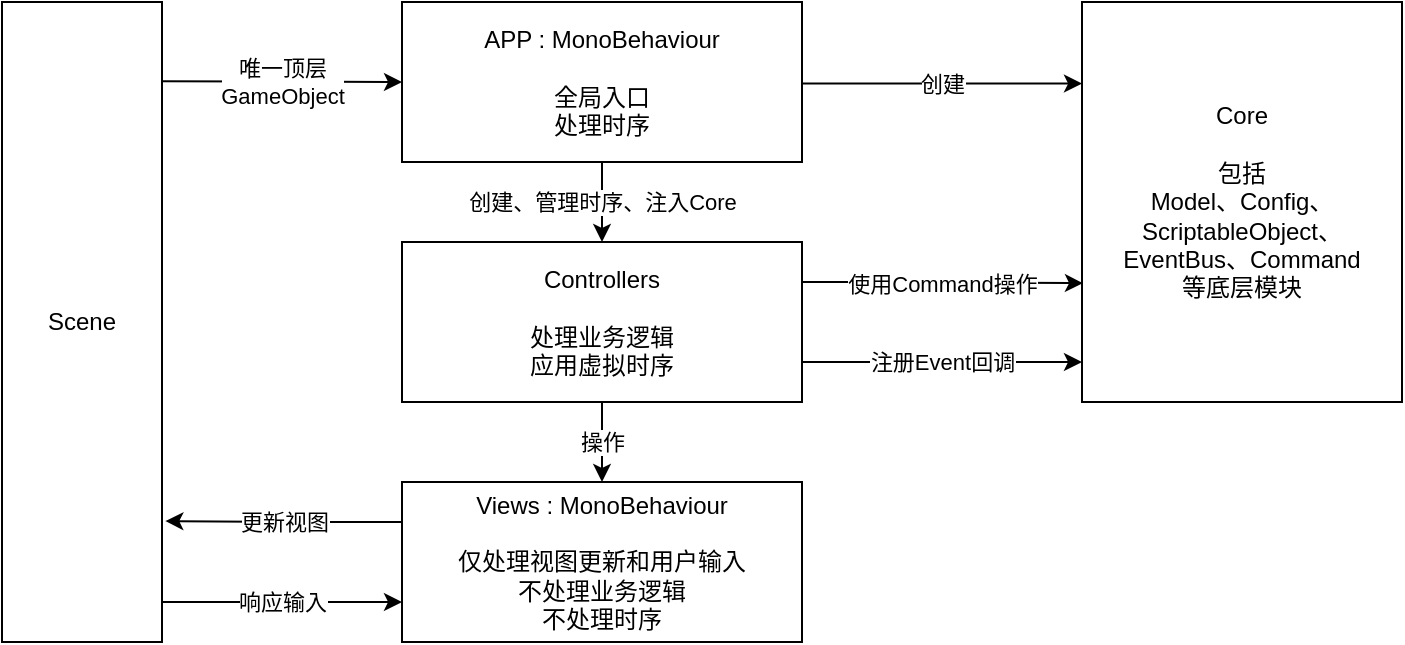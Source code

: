<mxfile version="20.3.0" type="device"><diagram id="13cWyfZgfn4cXXneRUyo" name="Page-1"><mxGraphModel dx="787" dy="637" grid="0" gridSize="10" guides="1" tooltips="1" connect="1" arrows="1" fold="1" page="0" pageScale="1" pageWidth="850" pageHeight="1100" math="0" shadow="0"><root><mxCell id="0"/><mxCell id="1" parent="0"/><mxCell id="6RhMGApiMrj7QtJ90WEm-6" value="创建、管理时序、注入Core" style="edgeStyle=orthogonalEdgeStyle;rounded=0;orthogonalLoop=1;jettySize=auto;html=1;" parent="1" source="6RhMGApiMrj7QtJ90WEm-1" target="6RhMGApiMrj7QtJ90WEm-3" edge="1"><mxGeometry relative="1" as="geometry"/></mxCell><mxCell id="6RhMGApiMrj7QtJ90WEm-8" value="创建" style="edgeStyle=orthogonalEdgeStyle;rounded=0;orthogonalLoop=1;jettySize=auto;html=1;entryX=0;entryY=0.204;entryDx=0;entryDy=0;entryPerimeter=0;" parent="1" source="6RhMGApiMrj7QtJ90WEm-1" target="6RhMGApiMrj7QtJ90WEm-4" edge="1"><mxGeometry relative="1" as="geometry"><Array as="points"><mxPoint x="480" y="200"/></Array></mxGeometry></mxCell><mxCell id="6RhMGApiMrj7QtJ90WEm-1" value="APP : MonoBehaviour&lt;br&gt;&lt;br&gt;全局入口&lt;br&gt;处理时序" style="rounded=0;whiteSpace=wrap;html=1;" parent="1" vertex="1"><mxGeometry x="240" y="160" width="200" height="80" as="geometry"/></mxCell><mxCell id="6RhMGApiMrj7QtJ90WEm-7" value="唯一顶层&lt;br&gt;GameObject" style="edgeStyle=orthogonalEdgeStyle;rounded=0;orthogonalLoop=1;jettySize=auto;html=1;exitX=0.994;exitY=0.124;exitDx=0;exitDy=0;exitPerimeter=0;" parent="1" source="6RhMGApiMrj7QtJ90WEm-2" target="6RhMGApiMrj7QtJ90WEm-1" edge="1"><mxGeometry relative="1" as="geometry"/></mxCell><mxCell id="6RhMGApiMrj7QtJ90WEm-12" value="响应输入" style="edgeStyle=orthogonalEdgeStyle;rounded=0;orthogonalLoop=1;jettySize=auto;html=1;" parent="1" source="6RhMGApiMrj7QtJ90WEm-2" target="6RhMGApiMrj7QtJ90WEm-5" edge="1"><mxGeometry relative="1" as="geometry"><Array as="points"><mxPoint x="180" y="460"/><mxPoint x="180" y="460"/></Array></mxGeometry></mxCell><mxCell id="6RhMGApiMrj7QtJ90WEm-2" value="Scene" style="rounded=0;whiteSpace=wrap;html=1;" parent="1" vertex="1"><mxGeometry x="40" y="160" width="80" height="320" as="geometry"/></mxCell><mxCell id="6RhMGApiMrj7QtJ90WEm-9" value="使用Command操作" style="edgeStyle=orthogonalEdgeStyle;rounded=0;orthogonalLoop=1;jettySize=auto;html=1;entryX=0.003;entryY=0.703;entryDx=0;entryDy=0;entryPerimeter=0;exitX=1;exitY=0.25;exitDx=0;exitDy=0;" parent="1" source="6RhMGApiMrj7QtJ90WEm-3" target="6RhMGApiMrj7QtJ90WEm-4" edge="1"><mxGeometry relative="1" as="geometry"/></mxCell><mxCell id="6RhMGApiMrj7QtJ90WEm-10" value="操作" style="edgeStyle=orthogonalEdgeStyle;rounded=0;orthogonalLoop=1;jettySize=auto;html=1;" parent="1" source="6RhMGApiMrj7QtJ90WEm-3" target="6RhMGApiMrj7QtJ90WEm-5" edge="1"><mxGeometry relative="1" as="geometry"/></mxCell><mxCell id="6RhMGApiMrj7QtJ90WEm-3" value="Controllers&lt;br&gt;&lt;br&gt;处理业务逻辑&lt;br&gt;应用虚拟时序" style="rounded=0;whiteSpace=wrap;html=1;" parent="1" vertex="1"><mxGeometry x="240" y="280" width="200" height="80" as="geometry"/></mxCell><mxCell id="7RleEu8LnVQSQmY9vY-P-1" value="注册Event回调" style="edgeStyle=orthogonalEdgeStyle;rounded=0;orthogonalLoop=1;jettySize=auto;html=1;startArrow=classic;startFill=1;endArrow=none;endFill=0;" edge="1" parent="1" source="6RhMGApiMrj7QtJ90WEm-4" target="6RhMGApiMrj7QtJ90WEm-3"><mxGeometry relative="1" as="geometry"><Array as="points"><mxPoint x="480" y="340"/><mxPoint x="480" y="340"/></Array></mxGeometry></mxCell><mxCell id="6RhMGApiMrj7QtJ90WEm-4" value="Core&lt;br&gt;&lt;br&gt;包括&lt;br&gt;Model、Config、ScriptableObject、EventBus、Command&lt;br&gt;等底层模块" style="rounded=0;whiteSpace=wrap;html=1;" parent="1" vertex="1"><mxGeometry x="580" y="160" width="160" height="200" as="geometry"/></mxCell><mxCell id="6RhMGApiMrj7QtJ90WEm-11" value="更新视图" style="edgeStyle=orthogonalEdgeStyle;rounded=0;orthogonalLoop=1;jettySize=auto;html=1;entryX=1.021;entryY=0.811;entryDx=0;entryDy=0;entryPerimeter=0;exitX=0;exitY=0.25;exitDx=0;exitDy=0;" parent="1" source="6RhMGApiMrj7QtJ90WEm-5" target="6RhMGApiMrj7QtJ90WEm-2" edge="1"><mxGeometry relative="1" as="geometry"/></mxCell><mxCell id="6RhMGApiMrj7QtJ90WEm-5" value="Views : MonoBehaviour&lt;br&gt;&lt;br&gt;仅处理视图更新和用户输入&lt;br&gt;不处理业务逻辑&lt;br&gt;不处理时序" style="rounded=0;whiteSpace=wrap;html=1;" parent="1" vertex="1"><mxGeometry x="240" y="400" width="200" height="80" as="geometry"/></mxCell></root></mxGraphModel></diagram></mxfile>
